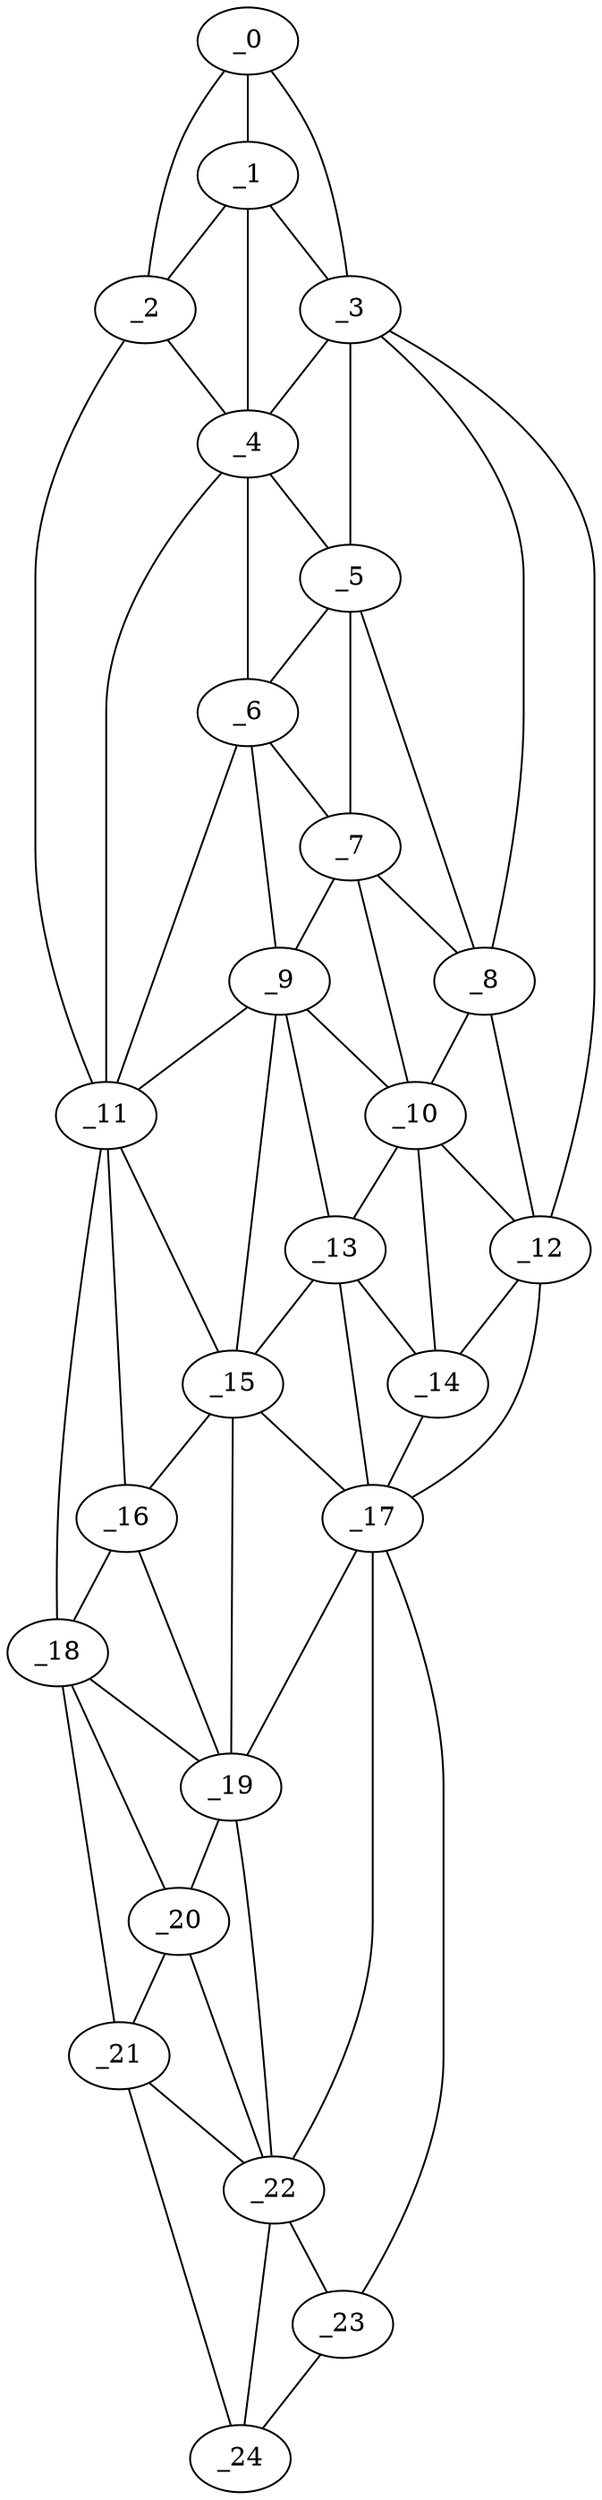 graph "obj76__30.gxl" {
	_0	 [x=9,
		y=59];
	_1	 [x=20,
		y=62];
	_0 -- _1	 [valence=2];
	_2	 [x=25,
		y=66];
	_0 -- _2	 [valence=1];
	_3	 [x=27,
		y=51];
	_0 -- _3	 [valence=1];
	_1 -- _2	 [valence=1];
	_1 -- _3	 [valence=1];
	_4	 [x=31,
		y=63];
	_1 -- _4	 [valence=2];
	_2 -- _4	 [valence=2];
	_11	 [x=69,
		y=77];
	_2 -- _11	 [valence=1];
	_3 -- _4	 [valence=2];
	_5	 [x=40,
		y=58];
	_3 -- _5	 [valence=2];
	_8	 [x=57,
		y=48];
	_3 -- _8	 [valence=2];
	_12	 [x=71,
		y=45];
	_3 -- _12	 [valence=1];
	_4 -- _5	 [valence=1];
	_6	 [x=48,
		y=60];
	_4 -- _6	 [valence=2];
	_4 -- _11	 [valence=1];
	_5 -- _6	 [valence=2];
	_7	 [x=54,
		y=55];
	_5 -- _7	 [valence=2];
	_5 -- _8	 [valence=2];
	_6 -- _7	 [valence=2];
	_9	 [x=68,
		y=63];
	_6 -- _9	 [valence=2];
	_6 -- _11	 [valence=1];
	_7 -- _8	 [valence=2];
	_7 -- _9	 [valence=1];
	_10	 [x=69,
		y=55];
	_7 -- _10	 [valence=2];
	_8 -- _10	 [valence=2];
	_8 -- _12	 [valence=1];
	_9 -- _10	 [valence=1];
	_9 -- _11	 [valence=2];
	_13	 [x=78,
		y=59];
	_9 -- _13	 [valence=2];
	_15	 [x=81,
		y=66];
	_9 -- _15	 [valence=2];
	_10 -- _12	 [valence=2];
	_10 -- _13	 [valence=1];
	_14	 [x=80,
		y=48];
	_10 -- _14	 [valence=2];
	_11 -- _15	 [valence=2];
	_16	 [x=81,
		y=78];
	_11 -- _16	 [valence=1];
	_18	 [x=92,
		y=81];
	_11 -- _18	 [valence=1];
	_12 -- _14	 [valence=1];
	_17	 [x=89,
		y=50];
	_12 -- _17	 [valence=1];
	_13 -- _14	 [valence=2];
	_13 -- _15	 [valence=2];
	_13 -- _17	 [valence=2];
	_14 -- _17	 [valence=1];
	_15 -- _16	 [valence=2];
	_15 -- _17	 [valence=2];
	_19	 [x=94,
		y=69];
	_15 -- _19	 [valence=2];
	_16 -- _18	 [valence=1];
	_16 -- _19	 [valence=2];
	_17 -- _19	 [valence=2];
	_22	 [x=108,
		y=60];
	_17 -- _22	 [valence=1];
	_23	 [x=120,
		y=62];
	_17 -- _23	 [valence=1];
	_18 -- _19	 [valence=2];
	_20	 [x=104,
		y=79];
	_18 -- _20	 [valence=1];
	_21	 [x=107,
		y=81];
	_18 -- _21	 [valence=1];
	_19 -- _20	 [valence=2];
	_19 -- _22	 [valence=2];
	_20 -- _21	 [valence=2];
	_20 -- _22	 [valence=1];
	_21 -- _22	 [valence=1];
	_24	 [x=123,
		y=69];
	_21 -- _24	 [valence=1];
	_22 -- _23	 [valence=1];
	_22 -- _24	 [valence=2];
	_23 -- _24	 [valence=1];
}
